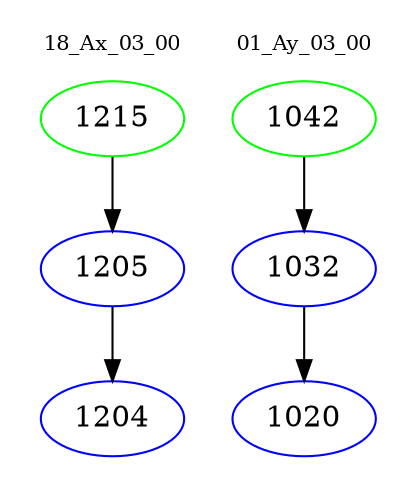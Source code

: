 digraph{
subgraph cluster_0 {
color = white
label = "18_Ax_03_00";
fontsize=10;
T0_1215 [label="1215", color="green"]
T0_1215 -> T0_1205 [color="black"]
T0_1205 [label="1205", color="blue"]
T0_1205 -> T0_1204 [color="black"]
T0_1204 [label="1204", color="blue"]
}
subgraph cluster_1 {
color = white
label = "01_Ay_03_00";
fontsize=10;
T1_1042 [label="1042", color="green"]
T1_1042 -> T1_1032 [color="black"]
T1_1032 [label="1032", color="blue"]
T1_1032 -> T1_1020 [color="black"]
T1_1020 [label="1020", color="blue"]
}
}
